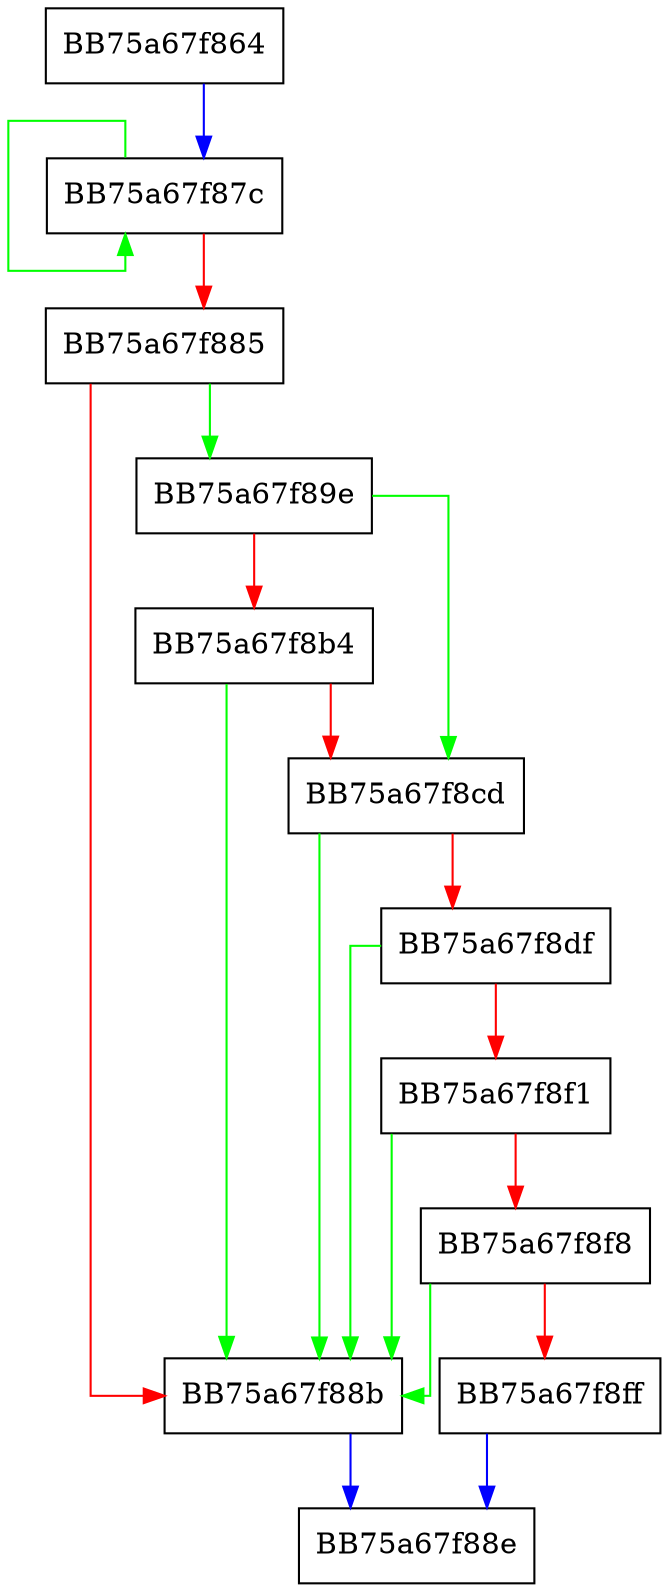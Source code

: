 digraph stripProtocolPrefix {
  node [shape="box"];
  graph [splines=ortho];
  BB75a67f864 -> BB75a67f87c [color="blue"];
  BB75a67f87c -> BB75a67f87c [color="green"];
  BB75a67f87c -> BB75a67f885 [color="red"];
  BB75a67f885 -> BB75a67f89e [color="green"];
  BB75a67f885 -> BB75a67f88b [color="red"];
  BB75a67f88b -> BB75a67f88e [color="blue"];
  BB75a67f89e -> BB75a67f8cd [color="green"];
  BB75a67f89e -> BB75a67f8b4 [color="red"];
  BB75a67f8b4 -> BB75a67f88b [color="green"];
  BB75a67f8b4 -> BB75a67f8cd [color="red"];
  BB75a67f8cd -> BB75a67f88b [color="green"];
  BB75a67f8cd -> BB75a67f8df [color="red"];
  BB75a67f8df -> BB75a67f88b [color="green"];
  BB75a67f8df -> BB75a67f8f1 [color="red"];
  BB75a67f8f1 -> BB75a67f88b [color="green"];
  BB75a67f8f1 -> BB75a67f8f8 [color="red"];
  BB75a67f8f8 -> BB75a67f88b [color="green"];
  BB75a67f8f8 -> BB75a67f8ff [color="red"];
  BB75a67f8ff -> BB75a67f88e [color="blue"];
}